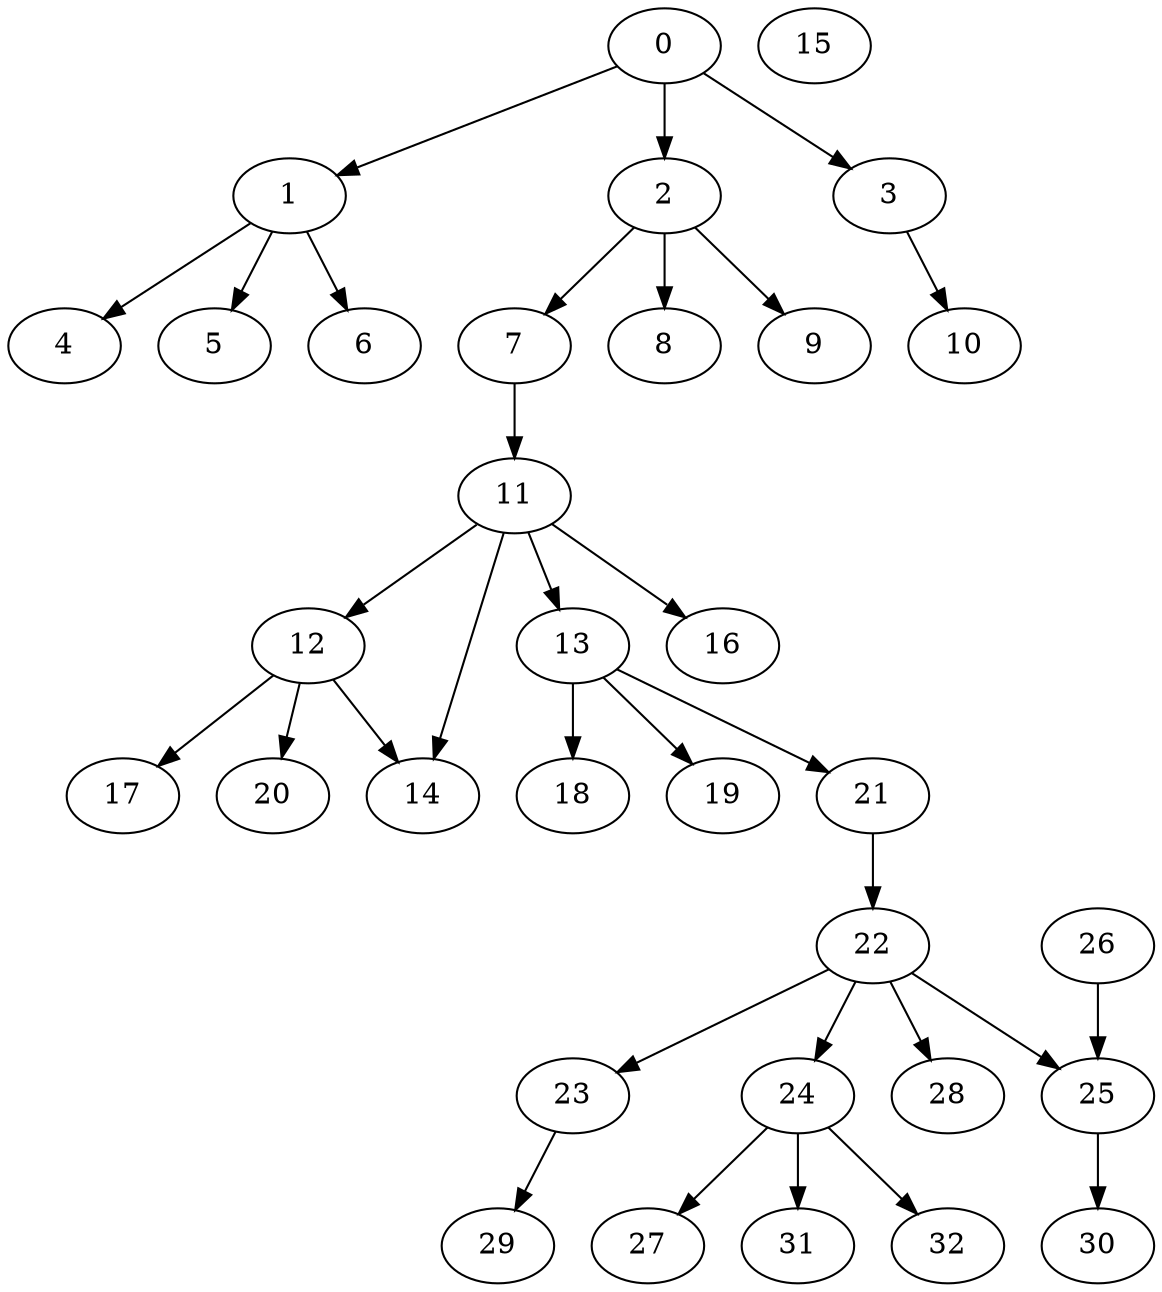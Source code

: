 digraph "OutTree-Balanced-MaxBf-3_Nodes_11_CCR_0.1_WeightType_Random" {
	0	 [Weight=50];
	1	 [Weight=70];
	0 -> 1	 [Weight=9];
	2	 [Weight=90];
	0 -> 2	 [Weight=7];
	3	 [Weight=100];
	0 -> 3	 [Weight=4];
	4	 [Weight=40];
	1 -> 4	 [Weight=10];
	5	 [Weight=20];
	1 -> 5	 [Weight=7];
	6	 [Weight=100];
	1 -> 6	 [Weight=5];
	7	 [Weight=80];
	2 -> 7	 [Weight=5];
	8	 [Weight=50];
	2 -> 8	 [Weight=3];
	9	 [Weight=20];
	2 -> 9	 [Weight=10];
	10	 [Weight=20];
	3 -> 10	 [Weight=4];
	7 -> 11  [Weight=70];
	11	 [Weight=50];
	12	 [Weight=70];
	11 -> 12	 [Weight=9];
	13	 [Weight=90];
	11 -> 13	 [Weight=7];
	14	 [Weight=100];
	11 -> 14	 [Weight=4];
	15	 [Weight=40];
	12 -> 14	 [Weight=10];
	16	 [Weight=20];
	11 -> 16	 [Weight=7];
	17	 [Weight=100];
	12 -> 17	 [Weight=5];
	18	 [Weight=80];
	13 -> 18	 [Weight=5];
	19	 [Weight=50];
	13 -> 19	 [Weight=3];
	20	 [Weight=20];
	12 -> 20	 [Weight=10];
	21	 [Weight=20];
	13 -> 21	 [Weight=4];
	21 -> 22 [Weight=50];
	22	 [Weight=50];
	23	 [Weight=70];
	22 -> 23	 [Weight=9];
	24	 [Weight=90];
	22 -> 24	 [Weight=7];
	25	 [Weight=100];
	22 -> 25	 [Weight=4];
	26	 [Weight=40];
	26 -> 25	 [Weight=10];
	28	 [Weight=20];
	22 -> 28	 [Weight=7];
	29	 [Weight=100];
	23 -> 29	 [Weight=5];
	27	 [Weight=80];
	24 -> 27	 [Weight=5];
	30	 [Weight=50];
	25 -> 30	 [Weight=3];
	31	 [Weight=20];
	24 -> 31	 [Weight=10];
	32	 [Weight=20];
	24 -> 32	 [Weight=4];
}
